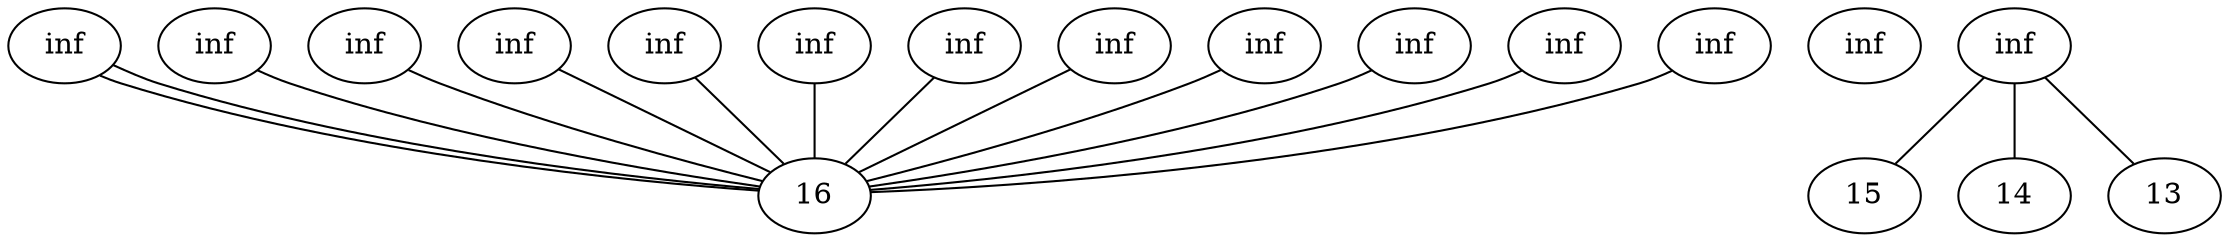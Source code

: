 graph X {
  16-15 [label="inf"];
  16-14 [label="inf"];
  16-16 [label="inf"];
  16-13 [label="inf"];
  16-12 [label="inf"];
  16-11 [label="inf"];
  16-10 [label="inf"];
  16-9 [label="inf"];
  16-8 [label="inf"];
  16-7 [label="inf"];
  16-6 [label="inf"];
  16-5 [label="inf"];
  16-4 [label="inf"];
  16-3 [label="inf"];
  15-3 [label="inf"];
  14-3 [label="inf"];
  13-3 [label="inf"];
  16-15 -- 16-14;
  16-15 -- 16-16;
  16-14 -- 16-13;
  16-13 -- 16-12;
  16-12 -- 16-11;
  16-11 -- 16-10;
  16-10 -- 16-9;
  16-9 -- 16-8;
  16-8 -- 16-7;
  16-7 -- 16-6;
  16-6 -- 16-5;
  16-5 -- 16-4;
  16-4 -- 16-3;
  16-3 -- 15-3;
  15-3 -- 14-3;
  14-3 -- 13-3;
}
